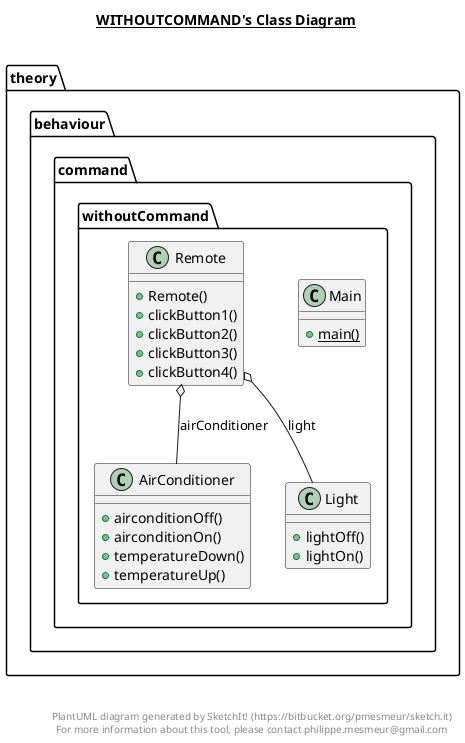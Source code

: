 @startuml

title __WITHOUTCOMMAND's Class Diagram__\n

  namespace theory.behaviour.command.withoutCommand {
    class theory.behaviour.command.withoutCommand.AirConditioner {
        + airconditionOff()
        + airconditionOn()
        + temperatureDown()
        + temperatureUp()
    }
  }
  

  namespace theory.behaviour.command.withoutCommand {
    class theory.behaviour.command.withoutCommand.Light {
        + lightOff()
        + lightOn()
    }
  }
  

  namespace theory.behaviour.command.withoutCommand {
    class theory.behaviour.command.withoutCommand.Main {
        {static} + main()
    }
  }
  

  namespace theory.behaviour.command.withoutCommand {
    class theory.behaviour.command.withoutCommand.Remote {
        + Remote()
        + clickButton1()
        + clickButton2()
        + clickButton3()
        + clickButton4()
    }
  }
  

  theory.behaviour.command.withoutCommand.Remote o-- theory.behaviour.command.withoutCommand.AirConditioner : airConditioner
  theory.behaviour.command.withoutCommand.Remote o-- theory.behaviour.command.withoutCommand.Light : light


right footer


PlantUML diagram generated by SketchIt! (https://bitbucket.org/pmesmeur/sketch.it)
For more information about this tool, please contact philippe.mesmeur@gmail.com
endfooter

@enduml

